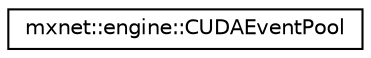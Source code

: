 digraph "Graphical Class Hierarchy"
{
 // LATEX_PDF_SIZE
  edge [fontname="Helvetica",fontsize="10",labelfontname="Helvetica",labelfontsize="10"];
  node [fontname="Helvetica",fontsize="10",shape=record];
  rankdir="LR";
  Node0 [label="mxnet::engine::CUDAEventPool",height=0.2,width=0.4,color="black", fillcolor="white", style="filled",URL="$classmxnet_1_1engine_1_1CUDAEventPool.html",tooltip=" "];
}
